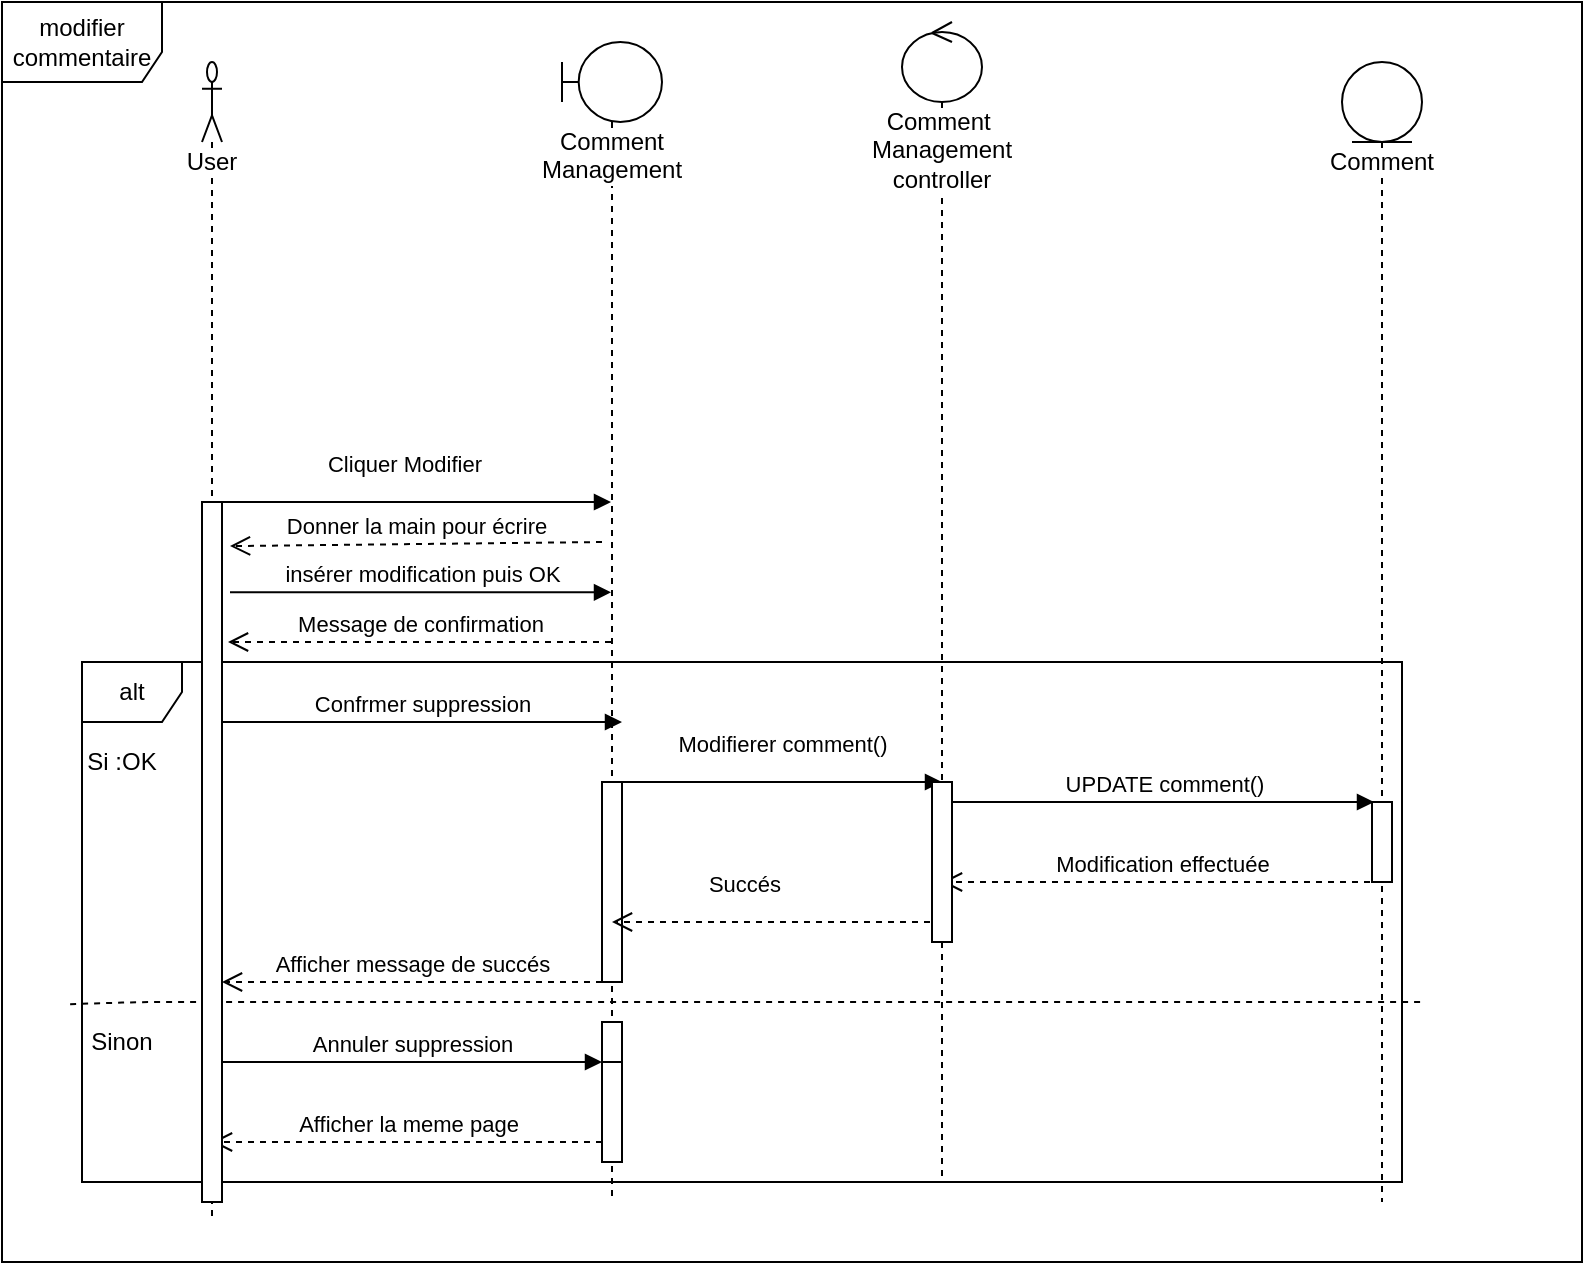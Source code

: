 <mxfile version="10.5.4" type="device"><diagram id="chPoz5LdmpBUyQcO5zTx" name="Page-1"><mxGraphModel dx="840" dy="506" grid="1" gridSize="10" guides="1" tooltips="1" connect="1" arrows="1" fold="1" page="1" pageScale="1" pageWidth="850" pageHeight="1100" math="0" shadow="0"><root><mxCell id="0"/><mxCell id="1" parent="0"/><mxCell id="ocil52u6pLdZDzeRdp2G-1" value="modifier&lt;br&gt;commentaire&lt;br&gt;" style="shape=umlFrame;whiteSpace=wrap;html=1;width=80;height=40;" parent="1" vertex="1"><mxGeometry x="20" y="220" width="790" height="630" as="geometry"/></mxCell><mxCell id="2UEXE4apJw5BmhpLBmJW-44" value="alt" style="shape=umlFrame;whiteSpace=wrap;html=1;width=50;height=30;" parent="1" vertex="1"><mxGeometry x="60" y="550" width="660" height="260" as="geometry"/></mxCell><mxCell id="2UEXE4apJw5BmhpLBmJW-8" value="Comment Management" style="shape=umlLifeline;participant=umlBoundary;perimeter=lifelinePerimeter;whiteSpace=wrap;html=1;container=1;collapsible=0;recursiveResize=0;verticalAlign=top;spacingTop=36;labelBackgroundColor=#ffffff;outlineConnect=0;" parent="1" vertex="1"><mxGeometry x="300" y="240" width="50" height="580" as="geometry"/></mxCell><mxCell id="13emrFwENRUtgYGHik1h-4" value="" style="html=1;points=[];perimeter=orthogonalPerimeter;" parent="2UEXE4apJw5BmhpLBmJW-8" vertex="1"><mxGeometry x="20" y="370" width="10" height="100" as="geometry"/></mxCell><mxCell id="13emrFwENRUtgYGHik1h-5" value="" style="html=1;points=[];perimeter=orthogonalPerimeter;" parent="2UEXE4apJw5BmhpLBmJW-8" vertex="1"><mxGeometry x="20" y="490" width="10" height="70" as="geometry"/></mxCell><mxCell id="2UEXE4apJw5BmhpLBmJW-9" value="User" style="shape=umlLifeline;participant=umlActor;perimeter=lifelinePerimeter;whiteSpace=wrap;html=1;container=1;collapsible=0;recursiveResize=0;verticalAlign=top;spacingTop=36;labelBackgroundColor=#ffffff;outlineConnect=0;" parent="1" vertex="1"><mxGeometry x="120" y="250" width="10" height="580" as="geometry"/></mxCell><mxCell id="2UEXE4apJw5BmhpLBmJW-10" value="Comment&amp;nbsp; Management controller" style="shape=umlLifeline;participant=umlControl;perimeter=lifelinePerimeter;whiteSpace=wrap;html=1;container=1;collapsible=0;recursiveResize=0;verticalAlign=top;spacingTop=36;labelBackgroundColor=#ffffff;outlineConnect=0;" parent="1" vertex="1"><mxGeometry x="470" y="230" width="40" height="580" as="geometry"/></mxCell><mxCell id="2UEXE4apJw5BmhpLBmJW-11" value="Comment" style="shape=umlLifeline;participant=umlEntity;perimeter=lifelinePerimeter;whiteSpace=wrap;html=1;container=1;collapsible=0;recursiveResize=0;verticalAlign=top;spacingTop=36;labelBackgroundColor=#ffffff;outlineConnect=0;" parent="1" vertex="1"><mxGeometry x="690" y="250" width="40" height="570" as="geometry"/></mxCell><mxCell id="2UEXE4apJw5BmhpLBmJW-25" value="Message de confirmation" style="html=1;verticalAlign=bottom;endArrow=open;dashed=1;endSize=8;entryX=1.3;entryY=0.2;entryDx=0;entryDy=0;entryPerimeter=0;" parent="1" source="2UEXE4apJw5BmhpLBmJW-8" target="13emrFwENRUtgYGHik1h-3" edge="1"><mxGeometry relative="1" as="geometry"><mxPoint x="320" y="520" as="sourcePoint"/><mxPoint x="240" y="520" as="targetPoint"/></mxGeometry></mxCell><mxCell id="2UEXE4apJw5BmhpLBmJW-32" value="Confrmer suppression" style="html=1;verticalAlign=bottom;endArrow=block;entryX=0.377;entryY=0.25;entryDx=0;entryDy=0;entryPerimeter=0;" parent="1" edge="1"><mxGeometry width="80" relative="1" as="geometry"><mxPoint x="130" y="580" as="sourcePoint"/><mxPoint x="330" y="580" as="targetPoint"/></mxGeometry></mxCell><mxCell id="2UEXE4apJw5BmhpLBmJW-34" value="Modifierer comment()" style="html=1;verticalAlign=bottom;endArrow=block;" parent="1" edge="1"><mxGeometry y="10" width="80" relative="1" as="geometry"><mxPoint x="330" y="610" as="sourcePoint"/><mxPoint x="490" y="610" as="targetPoint"/><mxPoint as="offset"/></mxGeometry></mxCell><mxCell id="2UEXE4apJw5BmhpLBmJW-35" value="UPDATE comment()" style="html=1;verticalAlign=bottom;endArrow=block;entryX=0.1;entryY=0;entryDx=0;entryDy=0;entryPerimeter=0;" parent="1" source="13emrFwENRUtgYGHik1h-9" target="13emrFwENRUtgYGHik1h-10" edge="1"><mxGeometry width="80" relative="1" as="geometry"><mxPoint x="490" y="630" as="sourcePoint"/><mxPoint x="710" y="630" as="targetPoint"/></mxGeometry></mxCell><mxCell id="2UEXE4apJw5BmhpLBmJW-36" value="Modification effectuée" style="html=1;verticalAlign=bottom;endArrow=open;dashed=1;endSize=8;entryX=0.609;entryY=0.65;entryDx=0;entryDy=0;entryPerimeter=0;" parent="1" edge="1"><mxGeometry relative="1" as="geometry"><mxPoint x="710" y="660" as="sourcePoint"/><mxPoint x="490" y="660" as="targetPoint"/></mxGeometry></mxCell><mxCell id="2UEXE4apJw5BmhpLBmJW-38" value="Afficher message de succés" style="html=1;verticalAlign=bottom;endArrow=open;dashed=1;endSize=8;entryX=0.087;entryY=0.9;entryDx=0;entryDy=0;entryPerimeter=0;" parent="1" edge="1"><mxGeometry relative="1" as="geometry"><mxPoint x="320" y="710" as="sourcePoint"/><mxPoint x="130" y="710" as="targetPoint"/></mxGeometry></mxCell><mxCell id="2UEXE4apJw5BmhpLBmJW-39" value="Succés" style="html=1;verticalAlign=bottom;endArrow=open;dashed=1;endSize=8;" parent="1" target="2UEXE4apJw5BmhpLBmJW-8" edge="1"><mxGeometry x="0.208" y="-10" relative="1" as="geometry"><mxPoint x="490" y="680" as="sourcePoint"/><mxPoint x="410" y="680" as="targetPoint"/><mxPoint as="offset"/></mxGeometry></mxCell><mxCell id="2UEXE4apJw5BmhpLBmJW-42" value="Afficher la meme page" style="html=1;verticalAlign=bottom;endArrow=open;dashed=1;endSize=8;" parent="1" target="2UEXE4apJw5BmhpLBmJW-9" edge="1"><mxGeometry relative="1" as="geometry"><mxPoint x="320" y="790" as="sourcePoint"/><mxPoint x="240" y="790" as="targetPoint"/></mxGeometry></mxCell><mxCell id="2UEXE4apJw5BmhpLBmJW-47" value="" style="endArrow=none;dashed=1;html=1;exitX=-0.009;exitY=0.658;exitDx=0;exitDy=0;exitPerimeter=0;" parent="1" source="2UEXE4apJw5BmhpLBmJW-44" edge="1"><mxGeometry width="50" height="50" relative="1" as="geometry"><mxPoint x="60" y="750" as="sourcePoint"/><mxPoint x="732" y="720" as="targetPoint"/><Array as="points"><mxPoint x="90" y="720"/></Array></mxGeometry></mxCell><mxCell id="2UEXE4apJw5BmhpLBmJW-24" value="Cliquer Modifier" style="html=1;verticalAlign=bottom;endArrow=block;" parent="1" source="2UEXE4apJw5BmhpLBmJW-9" target="2UEXE4apJw5BmhpLBmJW-8" edge="1"><mxGeometry x="-0.045" y="10" width="80" relative="1" as="geometry"><mxPoint x="130" y="460" as="sourcePoint"/><mxPoint x="210" y="460" as="targetPoint"/><mxPoint as="offset"/><Array as="points"><mxPoint x="200" y="470"/></Array></mxGeometry></mxCell><mxCell id="2UEXE4apJw5BmhpLBmJW-49" value="Si :OK" style="text;html=1;strokeColor=none;fillColor=none;align=center;verticalAlign=middle;whiteSpace=wrap;rounded=0;" parent="1" vertex="1"><mxGeometry x="60" y="590" width="40" height="20" as="geometry"/></mxCell><mxCell id="2UEXE4apJw5BmhpLBmJW-51" value="Sinon" style="text;html=1;strokeColor=none;fillColor=none;align=center;verticalAlign=middle;whiteSpace=wrap;rounded=0;" parent="1" vertex="1"><mxGeometry x="60" y="730" width="40" height="20" as="geometry"/></mxCell><mxCell id="13emrFwENRUtgYGHik1h-3" value="" style="html=1;points=[];perimeter=orthogonalPerimeter;" parent="1" vertex="1"><mxGeometry x="120" y="470" width="10" height="350" as="geometry"/></mxCell><mxCell id="13emrFwENRUtgYGHik1h-6" value="" style="html=1;points=[];perimeter=orthogonalPerimeter;" parent="1" vertex="1"><mxGeometry x="320" y="750" width="10" height="50" as="geometry"/></mxCell><mxCell id="13emrFwENRUtgYGHik1h-7" value="Annuler suppression" style="html=1;verticalAlign=bottom;endArrow=block;" parent="1" target="13emrFwENRUtgYGHik1h-6" edge="1"><mxGeometry width="80" relative="1" as="geometry"><mxPoint x="130" y="750" as="sourcePoint"/><mxPoint x="324.5" y="750" as="targetPoint"/></mxGeometry></mxCell><mxCell id="13emrFwENRUtgYGHik1h-9" value="" style="html=1;points=[];perimeter=orthogonalPerimeter;" parent="1" vertex="1"><mxGeometry x="485" y="610" width="10" height="80" as="geometry"/></mxCell><mxCell id="13emrFwENRUtgYGHik1h-10" value="" style="html=1;points=[];perimeter=orthogonalPerimeter;" parent="1" vertex="1"><mxGeometry x="705" y="620" width="10" height="40" as="geometry"/></mxCell><mxCell id="1yAECs7Egijtc1tP5WE1-1" value="Donner la main pour écrire" style="html=1;verticalAlign=bottom;endArrow=open;dashed=1;endSize=8;entryX=1.4;entryY=0.063;entryDx=0;entryDy=0;entryPerimeter=0;" parent="1" target="13emrFwENRUtgYGHik1h-3" edge="1"><mxGeometry relative="1" as="geometry"><mxPoint x="320" y="490" as="sourcePoint"/><mxPoint x="240" y="490" as="targetPoint"/></mxGeometry></mxCell><mxCell id="1yAECs7Egijtc1tP5WE1-2" value="insérer modification puis OK" style="html=1;verticalAlign=bottom;endArrow=block;exitX=1.4;exitY=0.129;exitDx=0;exitDy=0;exitPerimeter=0;" parent="1" source="13emrFwENRUtgYGHik1h-3" target="2UEXE4apJw5BmhpLBmJW-8" edge="1"><mxGeometry width="80" relative="1" as="geometry"><mxPoint x="140" y="500" as="sourcePoint"/><mxPoint x="220" y="500" as="targetPoint"/></mxGeometry></mxCell></root></mxGraphModel></diagram></mxfile>